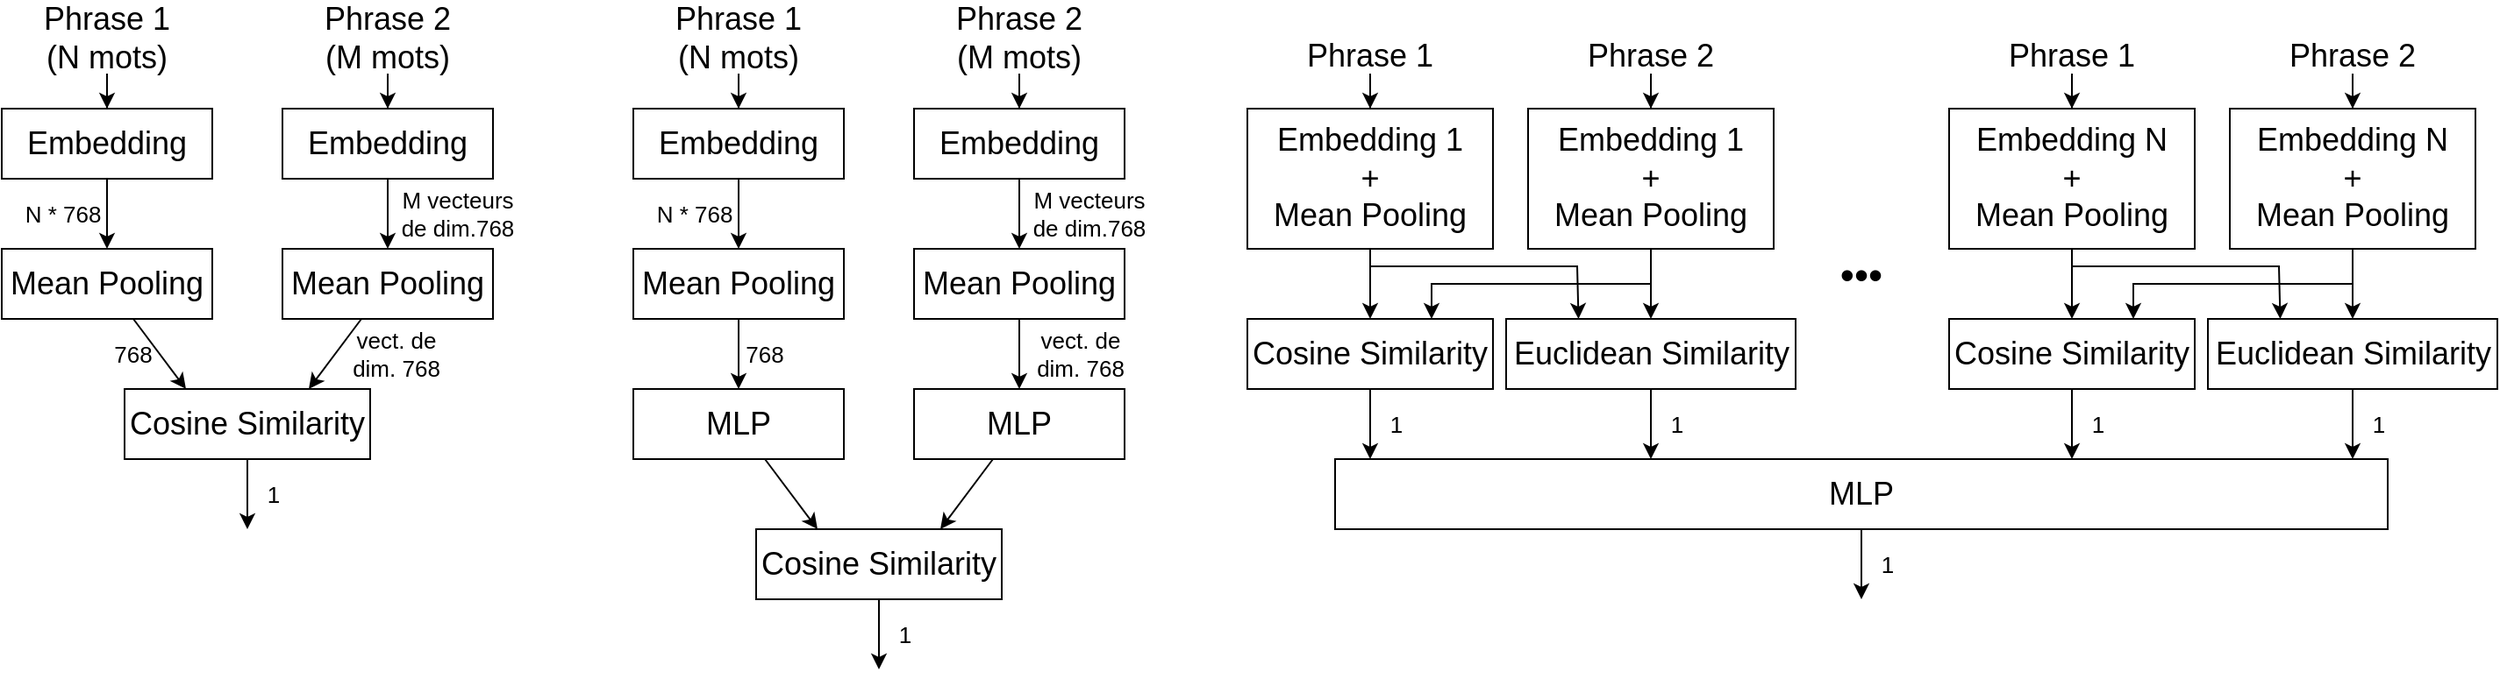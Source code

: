 <mxfile version="20.3.0" type="device"><diagram id="Va3r6MyDGb2uS-VMGUAv" name="Page-1"><mxGraphModel dx="1483" dy="916" grid="1" gridSize="10" guides="1" tooltips="1" connect="1" arrows="1" fold="1" page="1" pageScale="1" pageWidth="827" pageHeight="1169" math="0" shadow="0"><root><mxCell id="0"/><mxCell id="1" parent="0"/><mxCell id="WTUeZj1ANEl6N0DooEu3-7" value="" style="edgeStyle=orthogonalEdgeStyle;rounded=0;orthogonalLoop=1;jettySize=auto;html=1;fontSize=18;" edge="1" parent="1" source="WTUeZj1ANEl6N0DooEu3-1" target="WTUeZj1ANEl6N0DooEu3-6"><mxGeometry relative="1" as="geometry"/></mxCell><mxCell id="WTUeZj1ANEl6N0DooEu3-1" value="Embedding" style="rounded=0;whiteSpace=wrap;html=1;fontSize=18;" vertex="1" parent="1"><mxGeometry x="40" y="120" width="120" height="40" as="geometry"/></mxCell><mxCell id="WTUeZj1ANEl6N0DooEu3-3" style="edgeStyle=orthogonalEdgeStyle;rounded=0;orthogonalLoop=1;jettySize=auto;html=1;" edge="1" parent="1" source="WTUeZj1ANEl6N0DooEu3-2" target="WTUeZj1ANEl6N0DooEu3-1"><mxGeometry relative="1" as="geometry"/></mxCell><mxCell id="WTUeZj1ANEl6N0DooEu3-2" value="Phrase 1&lt;br&gt;(N mots)" style="text;html=1;strokeColor=none;fillColor=none;align=center;verticalAlign=middle;whiteSpace=wrap;rounded=0;fontSize=18;" vertex="1" parent="1"><mxGeometry x="60" y="60" width="80" height="40" as="geometry"/></mxCell><mxCell id="WTUeZj1ANEl6N0DooEu3-15" style="rounded=0;orthogonalLoop=1;jettySize=auto;html=1;fontSize=18;entryX=0.25;entryY=0;entryDx=0;entryDy=0;" edge="1" parent="1" source="WTUeZj1ANEl6N0DooEu3-6" target="WTUeZj1ANEl6N0DooEu3-14"><mxGeometry relative="1" as="geometry"/></mxCell><mxCell id="WTUeZj1ANEl6N0DooEu3-6" value="Mean Pooling" style="rounded=0;whiteSpace=wrap;html=1;fontSize=18;" vertex="1" parent="1"><mxGeometry x="40" y="200" width="120" height="40" as="geometry"/></mxCell><mxCell id="WTUeZj1ANEl6N0DooEu3-8" value="" style="edgeStyle=orthogonalEdgeStyle;rounded=0;orthogonalLoop=1;jettySize=auto;html=1;fontSize=18;" edge="1" source="WTUeZj1ANEl6N0DooEu3-9" target="WTUeZj1ANEl6N0DooEu3-12" parent="1"><mxGeometry relative="1" as="geometry"/></mxCell><mxCell id="WTUeZj1ANEl6N0DooEu3-9" value="Embedding" style="rounded=0;whiteSpace=wrap;html=1;fontSize=18;" vertex="1" parent="1"><mxGeometry x="200" y="120" width="120" height="40" as="geometry"/></mxCell><mxCell id="WTUeZj1ANEl6N0DooEu3-10" style="edgeStyle=orthogonalEdgeStyle;rounded=0;orthogonalLoop=1;jettySize=auto;html=1;" edge="1" source="WTUeZj1ANEl6N0DooEu3-11" target="WTUeZj1ANEl6N0DooEu3-9" parent="1"><mxGeometry relative="1" as="geometry"/></mxCell><mxCell id="WTUeZj1ANEl6N0DooEu3-11" value="Phrase 2&lt;br&gt;(M mots)" style="text;html=1;strokeColor=none;fillColor=none;align=center;verticalAlign=middle;whiteSpace=wrap;rounded=0;fontSize=18;" vertex="1" parent="1"><mxGeometry x="220" y="60" width="80" height="40" as="geometry"/></mxCell><mxCell id="WTUeZj1ANEl6N0DooEu3-16" style="rounded=0;orthogonalLoop=1;jettySize=auto;html=1;entryX=0.75;entryY=0;entryDx=0;entryDy=0;fontSize=18;" edge="1" parent="1" source="WTUeZj1ANEl6N0DooEu3-12" target="WTUeZj1ANEl6N0DooEu3-14"><mxGeometry relative="1" as="geometry"/></mxCell><mxCell id="WTUeZj1ANEl6N0DooEu3-12" value="Mean Pooling" style="rounded=0;whiteSpace=wrap;html=1;fontSize=18;" vertex="1" parent="1"><mxGeometry x="200" y="200" width="120" height="40" as="geometry"/></mxCell><mxCell id="WTUeZj1ANEl6N0DooEu3-23" style="edgeStyle=none;rounded=0;orthogonalLoop=1;jettySize=auto;html=1;fontSize=13;" edge="1" parent="1" source="WTUeZj1ANEl6N0DooEu3-14"><mxGeometry relative="1" as="geometry"><mxPoint x="180" y="360.0" as="targetPoint"/></mxGeometry></mxCell><mxCell id="WTUeZj1ANEl6N0DooEu3-14" value="Cosine Similarity" style="rounded=0;whiteSpace=wrap;html=1;fontSize=18;" vertex="1" parent="1"><mxGeometry x="110" y="280" width="140" height="40" as="geometry"/></mxCell><mxCell id="WTUeZj1ANEl6N0DooEu3-17" value="M vecteurs de dim.768" style="text;html=1;strokeColor=none;fillColor=none;align=center;verticalAlign=middle;whiteSpace=wrap;rounded=0;fontSize=13;" vertex="1" parent="1"><mxGeometry x="260" y="170" width="80" height="20" as="geometry"/></mxCell><mxCell id="WTUeZj1ANEl6N0DooEu3-18" value="N * 768" style="text;html=1;strokeColor=none;fillColor=none;align=center;verticalAlign=middle;whiteSpace=wrap;rounded=0;fontSize=13;" vertex="1" parent="1"><mxGeometry x="50" y="170" width="50" height="20" as="geometry"/></mxCell><mxCell id="WTUeZj1ANEl6N0DooEu3-19" value="768" style="text;html=1;strokeColor=none;fillColor=none;align=center;verticalAlign=middle;whiteSpace=wrap;rounded=0;fontSize=13;" vertex="1" parent="1"><mxGeometry x="100" y="250" width="30" height="20" as="geometry"/></mxCell><mxCell id="WTUeZj1ANEl6N0DooEu3-21" value="vect. de dim. 768" style="text;html=1;strokeColor=none;fillColor=none;align=center;verticalAlign=middle;whiteSpace=wrap;rounded=0;fontSize=13;" vertex="1" parent="1"><mxGeometry x="230" y="250" width="70" height="20" as="geometry"/></mxCell><mxCell id="WTUeZj1ANEl6N0DooEu3-22" value="1" style="text;html=1;strokeColor=none;fillColor=none;align=center;verticalAlign=middle;whiteSpace=wrap;rounded=0;fontSize=13;" vertex="1" parent="1"><mxGeometry x="180" y="330" width="30" height="20" as="geometry"/></mxCell><mxCell id="WTUeZj1ANEl6N0DooEu3-24" value="" style="edgeStyle=orthogonalEdgeStyle;rounded=0;orthogonalLoop=1;jettySize=auto;html=1;fontSize=18;" edge="1" source="WTUeZj1ANEl6N0DooEu3-25" target="WTUeZj1ANEl6N0DooEu3-29" parent="1"><mxGeometry relative="1" as="geometry"/></mxCell><mxCell id="WTUeZj1ANEl6N0DooEu3-25" value="Embedding" style="rounded=0;whiteSpace=wrap;html=1;fontSize=18;" vertex="1" parent="1"><mxGeometry x="400" y="120" width="120" height="40" as="geometry"/></mxCell><mxCell id="WTUeZj1ANEl6N0DooEu3-26" style="edgeStyle=orthogonalEdgeStyle;rounded=0;orthogonalLoop=1;jettySize=auto;html=1;" edge="1" source="WTUeZj1ANEl6N0DooEu3-27" target="WTUeZj1ANEl6N0DooEu3-25" parent="1"><mxGeometry relative="1" as="geometry"/></mxCell><mxCell id="WTUeZj1ANEl6N0DooEu3-27" value="Phrase 1&lt;br&gt;(N mots)" style="text;html=1;strokeColor=none;fillColor=none;align=center;verticalAlign=middle;whiteSpace=wrap;rounded=0;fontSize=18;" vertex="1" parent="1"><mxGeometry x="420" y="60" width="80" height="40" as="geometry"/></mxCell><mxCell id="WTUeZj1ANEl6N0DooEu3-45" style="edgeStyle=none;rounded=0;orthogonalLoop=1;jettySize=auto;html=1;entryX=0.5;entryY=0;entryDx=0;entryDy=0;fontSize=13;" edge="1" parent="1" source="WTUeZj1ANEl6N0DooEu3-29" target="WTUeZj1ANEl6N0DooEu3-43"><mxGeometry relative="1" as="geometry"/></mxCell><mxCell id="WTUeZj1ANEl6N0DooEu3-29" value="Mean Pooling" style="rounded=0;whiteSpace=wrap;html=1;fontSize=18;" vertex="1" parent="1"><mxGeometry x="400" y="200" width="120" height="40" as="geometry"/></mxCell><mxCell id="WTUeZj1ANEl6N0DooEu3-30" value="" style="edgeStyle=orthogonalEdgeStyle;rounded=0;orthogonalLoop=1;jettySize=auto;html=1;fontSize=18;" edge="1" source="WTUeZj1ANEl6N0DooEu3-31" target="WTUeZj1ANEl6N0DooEu3-35" parent="1"><mxGeometry relative="1" as="geometry"/></mxCell><mxCell id="WTUeZj1ANEl6N0DooEu3-31" value="Embedding" style="rounded=0;whiteSpace=wrap;html=1;fontSize=18;" vertex="1" parent="1"><mxGeometry x="560" y="120" width="120" height="40" as="geometry"/></mxCell><mxCell id="WTUeZj1ANEl6N0DooEu3-32" style="edgeStyle=orthogonalEdgeStyle;rounded=0;orthogonalLoop=1;jettySize=auto;html=1;" edge="1" source="WTUeZj1ANEl6N0DooEu3-33" target="WTUeZj1ANEl6N0DooEu3-31" parent="1"><mxGeometry relative="1" as="geometry"/></mxCell><mxCell id="WTUeZj1ANEl6N0DooEu3-33" value="Phrase 2&lt;br&gt;(M mots)" style="text;html=1;strokeColor=none;fillColor=none;align=center;verticalAlign=middle;whiteSpace=wrap;rounded=0;fontSize=18;" vertex="1" parent="1"><mxGeometry x="580" y="60" width="80" height="40" as="geometry"/></mxCell><mxCell id="WTUeZj1ANEl6N0DooEu3-46" style="edgeStyle=none;rounded=0;orthogonalLoop=1;jettySize=auto;html=1;entryX=0.5;entryY=0;entryDx=0;entryDy=0;fontSize=13;" edge="1" parent="1" source="WTUeZj1ANEl6N0DooEu3-35" target="WTUeZj1ANEl6N0DooEu3-44"><mxGeometry relative="1" as="geometry"/></mxCell><mxCell id="WTUeZj1ANEl6N0DooEu3-35" value="Mean Pooling" style="rounded=0;whiteSpace=wrap;html=1;fontSize=18;" vertex="1" parent="1"><mxGeometry x="560" y="200" width="120" height="40" as="geometry"/></mxCell><mxCell id="WTUeZj1ANEl6N0DooEu3-36" style="edgeStyle=none;rounded=0;orthogonalLoop=1;jettySize=auto;html=1;fontSize=13;" edge="1" source="WTUeZj1ANEl6N0DooEu3-37" parent="1"><mxGeometry relative="1" as="geometry"><mxPoint x="540" y="440.0" as="targetPoint"/></mxGeometry></mxCell><mxCell id="WTUeZj1ANEl6N0DooEu3-37" value="Cosine Similarity" style="rounded=0;whiteSpace=wrap;html=1;fontSize=18;" vertex="1" parent="1"><mxGeometry x="470" y="360" width="140" height="40" as="geometry"/></mxCell><mxCell id="WTUeZj1ANEl6N0DooEu3-38" value="M vecteurs de dim.768" style="text;html=1;strokeColor=none;fillColor=none;align=center;verticalAlign=middle;whiteSpace=wrap;rounded=0;fontSize=13;" vertex="1" parent="1"><mxGeometry x="620" y="170" width="80" height="20" as="geometry"/></mxCell><mxCell id="WTUeZj1ANEl6N0DooEu3-39" value="N * 768" style="text;html=1;strokeColor=none;fillColor=none;align=center;verticalAlign=middle;whiteSpace=wrap;rounded=0;fontSize=13;" vertex="1" parent="1"><mxGeometry x="410" y="170" width="50" height="20" as="geometry"/></mxCell><mxCell id="WTUeZj1ANEl6N0DooEu3-40" value="768" style="text;html=1;strokeColor=none;fillColor=none;align=center;verticalAlign=middle;whiteSpace=wrap;rounded=0;fontSize=13;" vertex="1" parent="1"><mxGeometry x="460" y="250" width="30" height="20" as="geometry"/></mxCell><mxCell id="WTUeZj1ANEl6N0DooEu3-41" value="vect. de dim. 768" style="text;html=1;strokeColor=none;fillColor=none;align=center;verticalAlign=middle;whiteSpace=wrap;rounded=0;fontSize=13;" vertex="1" parent="1"><mxGeometry x="620" y="250" width="70" height="20" as="geometry"/></mxCell><mxCell id="WTUeZj1ANEl6N0DooEu3-42" value="1" style="text;html=1;strokeColor=none;fillColor=none;align=center;verticalAlign=middle;whiteSpace=wrap;rounded=0;fontSize=13;" vertex="1" parent="1"><mxGeometry x="540" y="410" width="30" height="20" as="geometry"/></mxCell><mxCell id="WTUeZj1ANEl6N0DooEu3-47" style="edgeStyle=none;rounded=0;orthogonalLoop=1;jettySize=auto;html=1;entryX=0.25;entryY=0;entryDx=0;entryDy=0;fontSize=13;" edge="1" parent="1" source="WTUeZj1ANEl6N0DooEu3-43" target="WTUeZj1ANEl6N0DooEu3-37"><mxGeometry relative="1" as="geometry"/></mxCell><mxCell id="WTUeZj1ANEl6N0DooEu3-43" value="MLP" style="rounded=0;whiteSpace=wrap;html=1;fontSize=18;" vertex="1" parent="1"><mxGeometry x="400" y="280" width="120" height="40" as="geometry"/></mxCell><mxCell id="WTUeZj1ANEl6N0DooEu3-48" style="edgeStyle=none;rounded=0;orthogonalLoop=1;jettySize=auto;html=1;entryX=0.75;entryY=0;entryDx=0;entryDy=0;fontSize=13;" edge="1" parent="1" source="WTUeZj1ANEl6N0DooEu3-44" target="WTUeZj1ANEl6N0DooEu3-37"><mxGeometry relative="1" as="geometry"/></mxCell><mxCell id="WTUeZj1ANEl6N0DooEu3-44" value="MLP" style="rounded=0;whiteSpace=wrap;html=1;fontSize=18;" vertex="1" parent="1"><mxGeometry x="560" y="280" width="120" height="40" as="geometry"/></mxCell><mxCell id="WTUeZj1ANEl6N0DooEu3-49" value="" style="rounded=0;orthogonalLoop=1;jettySize=auto;html=1;fontSize=18;entryX=0.5;entryY=0;entryDx=0;entryDy=0;" edge="1" source="WTUeZj1ANEl6N0DooEu3-50" target="WTUeZj1ANEl6N0DooEu3-62" parent="1"><mxGeometry relative="1" as="geometry"><mxPoint x="820" y="200" as="targetPoint"/></mxGeometry></mxCell><mxCell id="WTUeZj1ANEl6N0DooEu3-86" style="edgeStyle=none;rounded=0;orthogonalLoop=1;jettySize=auto;html=1;entryX=0.25;entryY=0;entryDx=0;entryDy=0;fontSize=23;" edge="1" parent="1" target="WTUeZj1ANEl6N0DooEu3-84"><mxGeometry relative="1" as="geometry"><mxPoint x="820" y="210" as="sourcePoint"/><Array as="points"><mxPoint x="938" y="210"/></Array></mxGeometry></mxCell><mxCell id="WTUeZj1ANEl6N0DooEu3-50" value="Embedding 1&lt;br&gt;+ &lt;br&gt;Mean Pooling" style="rounded=0;whiteSpace=wrap;html=1;fontSize=18;" vertex="1" parent="1"><mxGeometry x="750" y="120" width="140" height="80" as="geometry"/></mxCell><mxCell id="WTUeZj1ANEl6N0DooEu3-51" style="edgeStyle=orthogonalEdgeStyle;rounded=0;orthogonalLoop=1;jettySize=auto;html=1;" edge="1" source="WTUeZj1ANEl6N0DooEu3-52" target="WTUeZj1ANEl6N0DooEu3-50" parent="1"><mxGeometry relative="1" as="geometry"/></mxCell><mxCell id="WTUeZj1ANEl6N0DooEu3-52" value="Phrase 1" style="text;html=1;strokeColor=none;fillColor=none;align=center;verticalAlign=middle;whiteSpace=wrap;rounded=0;fontSize=18;" vertex="1" parent="1"><mxGeometry x="780" y="80" width="80" height="20" as="geometry"/></mxCell><mxCell id="WTUeZj1ANEl6N0DooEu3-55" value="" style="rounded=0;orthogonalLoop=1;jettySize=auto;html=1;fontSize=18;entryX=0.75;entryY=0;entryDx=0;entryDy=0;" edge="1" target="WTUeZj1ANEl6N0DooEu3-62" parent="1"><mxGeometry relative="1" as="geometry"><mxPoint x="980" y="220" as="sourcePoint"/><mxPoint x="980" y="200" as="targetPoint"/><Array as="points"><mxPoint x="855" y="220"/></Array></mxGeometry></mxCell><mxCell id="WTUeZj1ANEl6N0DooEu3-85" style="edgeStyle=none;rounded=0;orthogonalLoop=1;jettySize=auto;html=1;entryX=0.5;entryY=0;entryDx=0;entryDy=0;fontSize=23;exitX=0.5;exitY=1;exitDx=0;exitDy=0;" edge="1" parent="1" source="WTUeZj1ANEl6N0DooEu3-56" target="WTUeZj1ANEl6N0DooEu3-84"><mxGeometry relative="1" as="geometry"/></mxCell><mxCell id="WTUeZj1ANEl6N0DooEu3-56" value="Embedding 1&lt;br&gt;+ &lt;br&gt;Mean Pooling" style="rounded=0;whiteSpace=wrap;html=1;fontSize=18;" vertex="1" parent="1"><mxGeometry x="910" y="120" width="140" height="80" as="geometry"/></mxCell><mxCell id="WTUeZj1ANEl6N0DooEu3-57" style="edgeStyle=orthogonalEdgeStyle;rounded=0;orthogonalLoop=1;jettySize=auto;html=1;" edge="1" source="WTUeZj1ANEl6N0DooEu3-58" target="WTUeZj1ANEl6N0DooEu3-56" parent="1"><mxGeometry relative="1" as="geometry"/></mxCell><mxCell id="WTUeZj1ANEl6N0DooEu3-58" value="Phrase 2" style="text;html=1;strokeColor=none;fillColor=none;align=center;verticalAlign=middle;whiteSpace=wrap;rounded=0;fontSize=18;" vertex="1" parent="1"><mxGeometry x="940" y="80" width="80" height="20" as="geometry"/></mxCell><mxCell id="WTUeZj1ANEl6N0DooEu3-61" style="edgeStyle=none;rounded=0;orthogonalLoop=1;jettySize=auto;html=1;fontSize=13;" edge="1" source="WTUeZj1ANEl6N0DooEu3-62" parent="1"><mxGeometry relative="1" as="geometry"><mxPoint x="820" y="320" as="targetPoint"/></mxGeometry></mxCell><mxCell id="WTUeZj1ANEl6N0DooEu3-62" value="Cosine Similarity" style="rounded=0;whiteSpace=wrap;html=1;fontSize=18;" vertex="1" parent="1"><mxGeometry x="750" y="240" width="140" height="40" as="geometry"/></mxCell><mxCell id="WTUeZj1ANEl6N0DooEu3-67" value="1" style="text;html=1;strokeColor=none;fillColor=none;align=center;verticalAlign=middle;whiteSpace=wrap;rounded=0;fontSize=13;" vertex="1" parent="1"><mxGeometry x="820" y="290" width="30" height="20" as="geometry"/></mxCell><mxCell id="WTUeZj1ANEl6N0DooEu3-73" value="Embedding N&lt;br&gt;+ &lt;br&gt;Mean Pooling" style="rounded=0;whiteSpace=wrap;html=1;fontSize=18;" vertex="1" parent="1"><mxGeometry x="1150" y="120" width="140" height="80" as="geometry"/></mxCell><mxCell id="WTUeZj1ANEl6N0DooEu3-74" style="edgeStyle=orthogonalEdgeStyle;rounded=0;orthogonalLoop=1;jettySize=auto;html=1;" edge="1" source="WTUeZj1ANEl6N0DooEu3-75" target="WTUeZj1ANEl6N0DooEu3-73" parent="1"><mxGeometry relative="1" as="geometry"/></mxCell><mxCell id="WTUeZj1ANEl6N0DooEu3-75" value="Phrase 1" style="text;html=1;strokeColor=none;fillColor=none;align=center;verticalAlign=middle;whiteSpace=wrap;rounded=0;fontSize=18;" vertex="1" parent="1"><mxGeometry x="1180" y="80" width="80" height="20" as="geometry"/></mxCell><mxCell id="WTUeZj1ANEl6N0DooEu3-77" value="Embedding N&lt;br&gt;+ &lt;br&gt;Mean Pooling" style="rounded=0;whiteSpace=wrap;html=1;fontSize=18;" vertex="1" parent="1"><mxGeometry x="1310" y="120" width="140" height="80" as="geometry"/></mxCell><mxCell id="WTUeZj1ANEl6N0DooEu3-78" style="edgeStyle=orthogonalEdgeStyle;rounded=0;orthogonalLoop=1;jettySize=auto;html=1;" edge="1" source="WTUeZj1ANEl6N0DooEu3-79" target="WTUeZj1ANEl6N0DooEu3-77" parent="1"><mxGeometry relative="1" as="geometry"/></mxCell><mxCell id="WTUeZj1ANEl6N0DooEu3-79" value="Phrase 2" style="text;html=1;strokeColor=none;fillColor=none;align=center;verticalAlign=middle;whiteSpace=wrap;rounded=0;fontSize=18;" vertex="1" parent="1"><mxGeometry x="1340" y="80" width="80" height="20" as="geometry"/></mxCell><mxCell id="WTUeZj1ANEl6N0DooEu3-83" value="&lt;font style=&quot;font-size: 23px;&quot;&gt;•••&lt;/font&gt;" style="text;html=1;strokeColor=none;fillColor=none;align=center;verticalAlign=middle;whiteSpace=wrap;rounded=0;fontSize=13;" vertex="1" parent="1"><mxGeometry x="1070" y="200" width="60" height="30" as="geometry"/></mxCell><mxCell id="WTUeZj1ANEl6N0DooEu3-87" style="edgeStyle=none;rounded=0;orthogonalLoop=1;jettySize=auto;html=1;fontSize=23;" edge="1" parent="1" source="WTUeZj1ANEl6N0DooEu3-84"><mxGeometry relative="1" as="geometry"><mxPoint x="980" y="320" as="targetPoint"/></mxGeometry></mxCell><mxCell id="WTUeZj1ANEl6N0DooEu3-84" value="Euclidean Similarity" style="rounded=0;whiteSpace=wrap;html=1;fontSize=18;" vertex="1" parent="1"><mxGeometry x="897.5" y="240" width="165" height="40" as="geometry"/></mxCell><mxCell id="WTUeZj1ANEl6N0DooEu3-88" value="1" style="text;html=1;strokeColor=none;fillColor=none;align=center;verticalAlign=middle;whiteSpace=wrap;rounded=0;fontSize=13;" vertex="1" parent="1"><mxGeometry x="980" y="290" width="30" height="20" as="geometry"/></mxCell><mxCell id="WTUeZj1ANEl6N0DooEu3-89" value="" style="rounded=0;orthogonalLoop=1;jettySize=auto;html=1;fontSize=18;entryX=0.5;entryY=0;entryDx=0;entryDy=0;" edge="1" target="WTUeZj1ANEl6N0DooEu3-94" parent="1"><mxGeometry relative="1" as="geometry"><mxPoint x="1220" y="200" as="sourcePoint"/><mxPoint x="1220" y="200" as="targetPoint"/></mxGeometry></mxCell><mxCell id="WTUeZj1ANEl6N0DooEu3-90" style="edgeStyle=none;rounded=0;orthogonalLoop=1;jettySize=auto;html=1;entryX=0.25;entryY=0;entryDx=0;entryDy=0;fontSize=23;" edge="1" target="WTUeZj1ANEl6N0DooEu3-97" parent="1"><mxGeometry relative="1" as="geometry"><mxPoint x="1220" y="210" as="sourcePoint"/><Array as="points"><mxPoint x="1338" y="210"/></Array></mxGeometry></mxCell><mxCell id="WTUeZj1ANEl6N0DooEu3-91" value="" style="rounded=0;orthogonalLoop=1;jettySize=auto;html=1;fontSize=18;entryX=0.75;entryY=0;entryDx=0;entryDy=0;" edge="1" target="WTUeZj1ANEl6N0DooEu3-94" parent="1"><mxGeometry relative="1" as="geometry"><mxPoint x="1380" y="220" as="sourcePoint"/><mxPoint x="1380" y="200" as="targetPoint"/><Array as="points"><mxPoint x="1255" y="220"/></Array></mxGeometry></mxCell><mxCell id="WTUeZj1ANEl6N0DooEu3-92" style="edgeStyle=none;rounded=0;orthogonalLoop=1;jettySize=auto;html=1;entryX=0.5;entryY=0;entryDx=0;entryDy=0;fontSize=23;exitX=0.5;exitY=1;exitDx=0;exitDy=0;" edge="1" target="WTUeZj1ANEl6N0DooEu3-97" parent="1"><mxGeometry relative="1" as="geometry"><mxPoint x="1380" y="200" as="sourcePoint"/></mxGeometry></mxCell><mxCell id="WTUeZj1ANEl6N0DooEu3-93" style="edgeStyle=none;rounded=0;orthogonalLoop=1;jettySize=auto;html=1;fontSize=13;" edge="1" source="WTUeZj1ANEl6N0DooEu3-94" parent="1"><mxGeometry relative="1" as="geometry"><mxPoint x="1220" y="320" as="targetPoint"/></mxGeometry></mxCell><mxCell id="WTUeZj1ANEl6N0DooEu3-94" value="Cosine Similarity" style="rounded=0;whiteSpace=wrap;html=1;fontSize=18;" vertex="1" parent="1"><mxGeometry x="1150" y="240" width="140" height="40" as="geometry"/></mxCell><mxCell id="WTUeZj1ANEl6N0DooEu3-95" value="1" style="text;html=1;strokeColor=none;fillColor=none;align=center;verticalAlign=middle;whiteSpace=wrap;rounded=0;fontSize=13;" vertex="1" parent="1"><mxGeometry x="1220" y="290" width="30" height="20" as="geometry"/></mxCell><mxCell id="WTUeZj1ANEl6N0DooEu3-96" style="edgeStyle=none;rounded=0;orthogonalLoop=1;jettySize=auto;html=1;fontSize=23;" edge="1" source="WTUeZj1ANEl6N0DooEu3-97" parent="1"><mxGeometry relative="1" as="geometry"><mxPoint x="1380" y="320" as="targetPoint"/></mxGeometry></mxCell><mxCell id="WTUeZj1ANEl6N0DooEu3-97" value="Euclidean Similarity" style="rounded=0;whiteSpace=wrap;html=1;fontSize=18;" vertex="1" parent="1"><mxGeometry x="1297.5" y="240" width="165" height="40" as="geometry"/></mxCell><mxCell id="WTUeZj1ANEl6N0DooEu3-98" value="1" style="text;html=1;strokeColor=none;fillColor=none;align=center;verticalAlign=middle;whiteSpace=wrap;rounded=0;fontSize=13;" vertex="1" parent="1"><mxGeometry x="1380" y="290" width="30" height="20" as="geometry"/></mxCell><mxCell id="WTUeZj1ANEl6N0DooEu3-100" style="edgeStyle=none;rounded=0;orthogonalLoop=1;jettySize=auto;html=1;fontSize=23;" edge="1" parent="1" source="WTUeZj1ANEl6N0DooEu3-99"><mxGeometry relative="1" as="geometry"><mxPoint x="1100" y="400" as="targetPoint"/></mxGeometry></mxCell><mxCell id="WTUeZj1ANEl6N0DooEu3-99" value="MLP" style="rounded=0;whiteSpace=wrap;html=1;fontSize=18;" vertex="1" parent="1"><mxGeometry x="800" y="320" width="600" height="40" as="geometry"/></mxCell><mxCell id="WTUeZj1ANEl6N0DooEu3-101" value="1" style="text;html=1;strokeColor=none;fillColor=none;align=center;verticalAlign=middle;whiteSpace=wrap;rounded=0;fontSize=13;" vertex="1" parent="1"><mxGeometry x="1100" y="370" width="30" height="20" as="geometry"/></mxCell></root></mxGraphModel></diagram></mxfile>